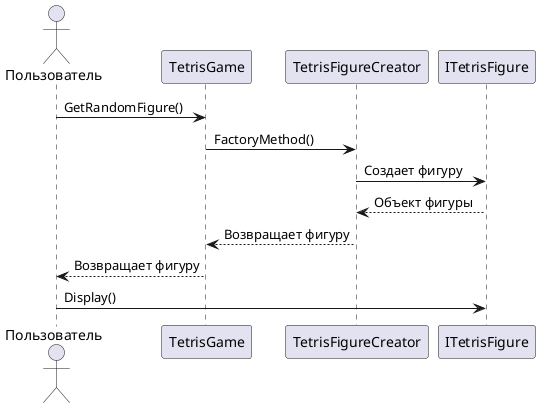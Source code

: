 @startuml
actor Пользователь
participant TetrisGame
participant TetrisFigureCreator
participant ITetrisFigure

Пользователь -> TetrisGame : GetRandomFigure()
TetrisGame -> TetrisFigureCreator : FactoryMethod()
TetrisFigureCreator -> ITetrisFigure : Создает фигуру
ITetrisFigure --> TetrisFigureCreator : Объект фигуры
TetrisFigureCreator --> TetrisGame : Возвращает фигуру
TetrisGame --> Пользователь : Возвращает фигуру

Пользователь -> ITetrisFigure : Display()
@enduml